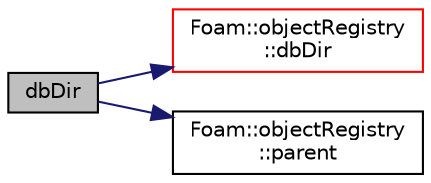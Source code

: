 digraph "dbDir"
{
  bgcolor="transparent";
  edge [fontname="Helvetica",fontsize="10",labelfontname="Helvetica",labelfontsize="10"];
  node [fontname="Helvetica",fontsize="10",shape=record];
  rankdir="LR";
  Node1306 [label="dbDir",height=0.2,width=0.4,color="black", fillcolor="grey75", style="filled", fontcolor="black"];
  Node1306 -> Node1307 [color="midnightblue",fontsize="10",style="solid",fontname="Helvetica"];
  Node1307 [label="Foam::objectRegistry\l::dbDir",height=0.2,width=0.4,color="red",URL="$a27433.html#a9ecd132f79c64a2676e2ec906c864653",tooltip="Local directory path of this objectRegistry relative to the time. "];
  Node1306 -> Node1650 [color="midnightblue",fontsize="10",style="solid",fontname="Helvetica"];
  Node1650 [label="Foam::objectRegistry\l::parent",height=0.2,width=0.4,color="black",URL="$a27433.html#a617a6d8c6203013ac5b9bf7014fefe43",tooltip="Return the parent objectRegistry. "];
}

